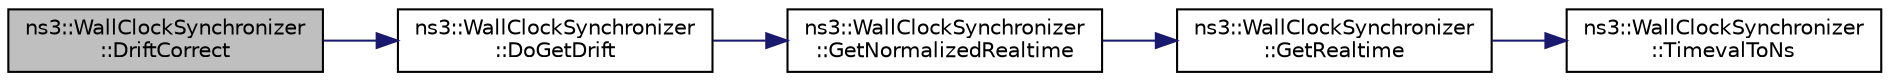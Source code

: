 digraph "ns3::WallClockSynchronizer::DriftCorrect"
{
  edge [fontname="Helvetica",fontsize="10",labelfontname="Helvetica",labelfontsize="10"];
  node [fontname="Helvetica",fontsize="10",shape=record];
  rankdir="LR";
  Node1 [label="ns3::WallClockSynchronizer\l::DriftCorrect",height=0.2,width=0.4,color="black", fillcolor="grey75", style="filled", fontcolor="black"];
  Node1 -> Node2 [color="midnightblue",fontsize="10",style="solid"];
  Node2 [label="ns3::WallClockSynchronizer\l::DoGetDrift",height=0.2,width=0.4,color="black", fillcolor="white", style="filled",URL="$d4/d79/classns3_1_1WallClockSynchronizer.html#a8f7eb1d2c3fd95183d566f8aa67a4282",tooltip="Get the drift between the real time clock used to synchronize the simulation and the current simulati..."];
  Node2 -> Node3 [color="midnightblue",fontsize="10",style="solid"];
  Node3 [label="ns3::WallClockSynchronizer\l::GetNormalizedRealtime",height=0.2,width=0.4,color="black", fillcolor="white", style="filled",URL="$d4/d79/classns3_1_1WallClockSynchronizer.html#a1a9757f294c7677e211b19ef10867780",tooltip="Get the current normalized real time, in ns. "];
  Node3 -> Node4 [color="midnightblue",fontsize="10",style="solid"];
  Node4 [label="ns3::WallClockSynchronizer\l::GetRealtime",height=0.2,width=0.4,color="black", fillcolor="white", style="filled",URL="$d4/d79/classns3_1_1WallClockSynchronizer.html#a9ffb2b0572abca0763b56889a72867dd",tooltip="Get the current absolute real time (in ns since the epoch). "];
  Node4 -> Node5 [color="midnightblue",fontsize="10",style="solid"];
  Node5 [label="ns3::WallClockSynchronizer\l::TimevalToNs",height=0.2,width=0.4,color="black", fillcolor="white", style="filled",URL="$d4/d79/classns3_1_1WallClockSynchronizer.html#a591dbd1a2beb7b8b9bae50ad230204fa",tooltip="Convert a timeval to absolute time, in ns. "];
}
